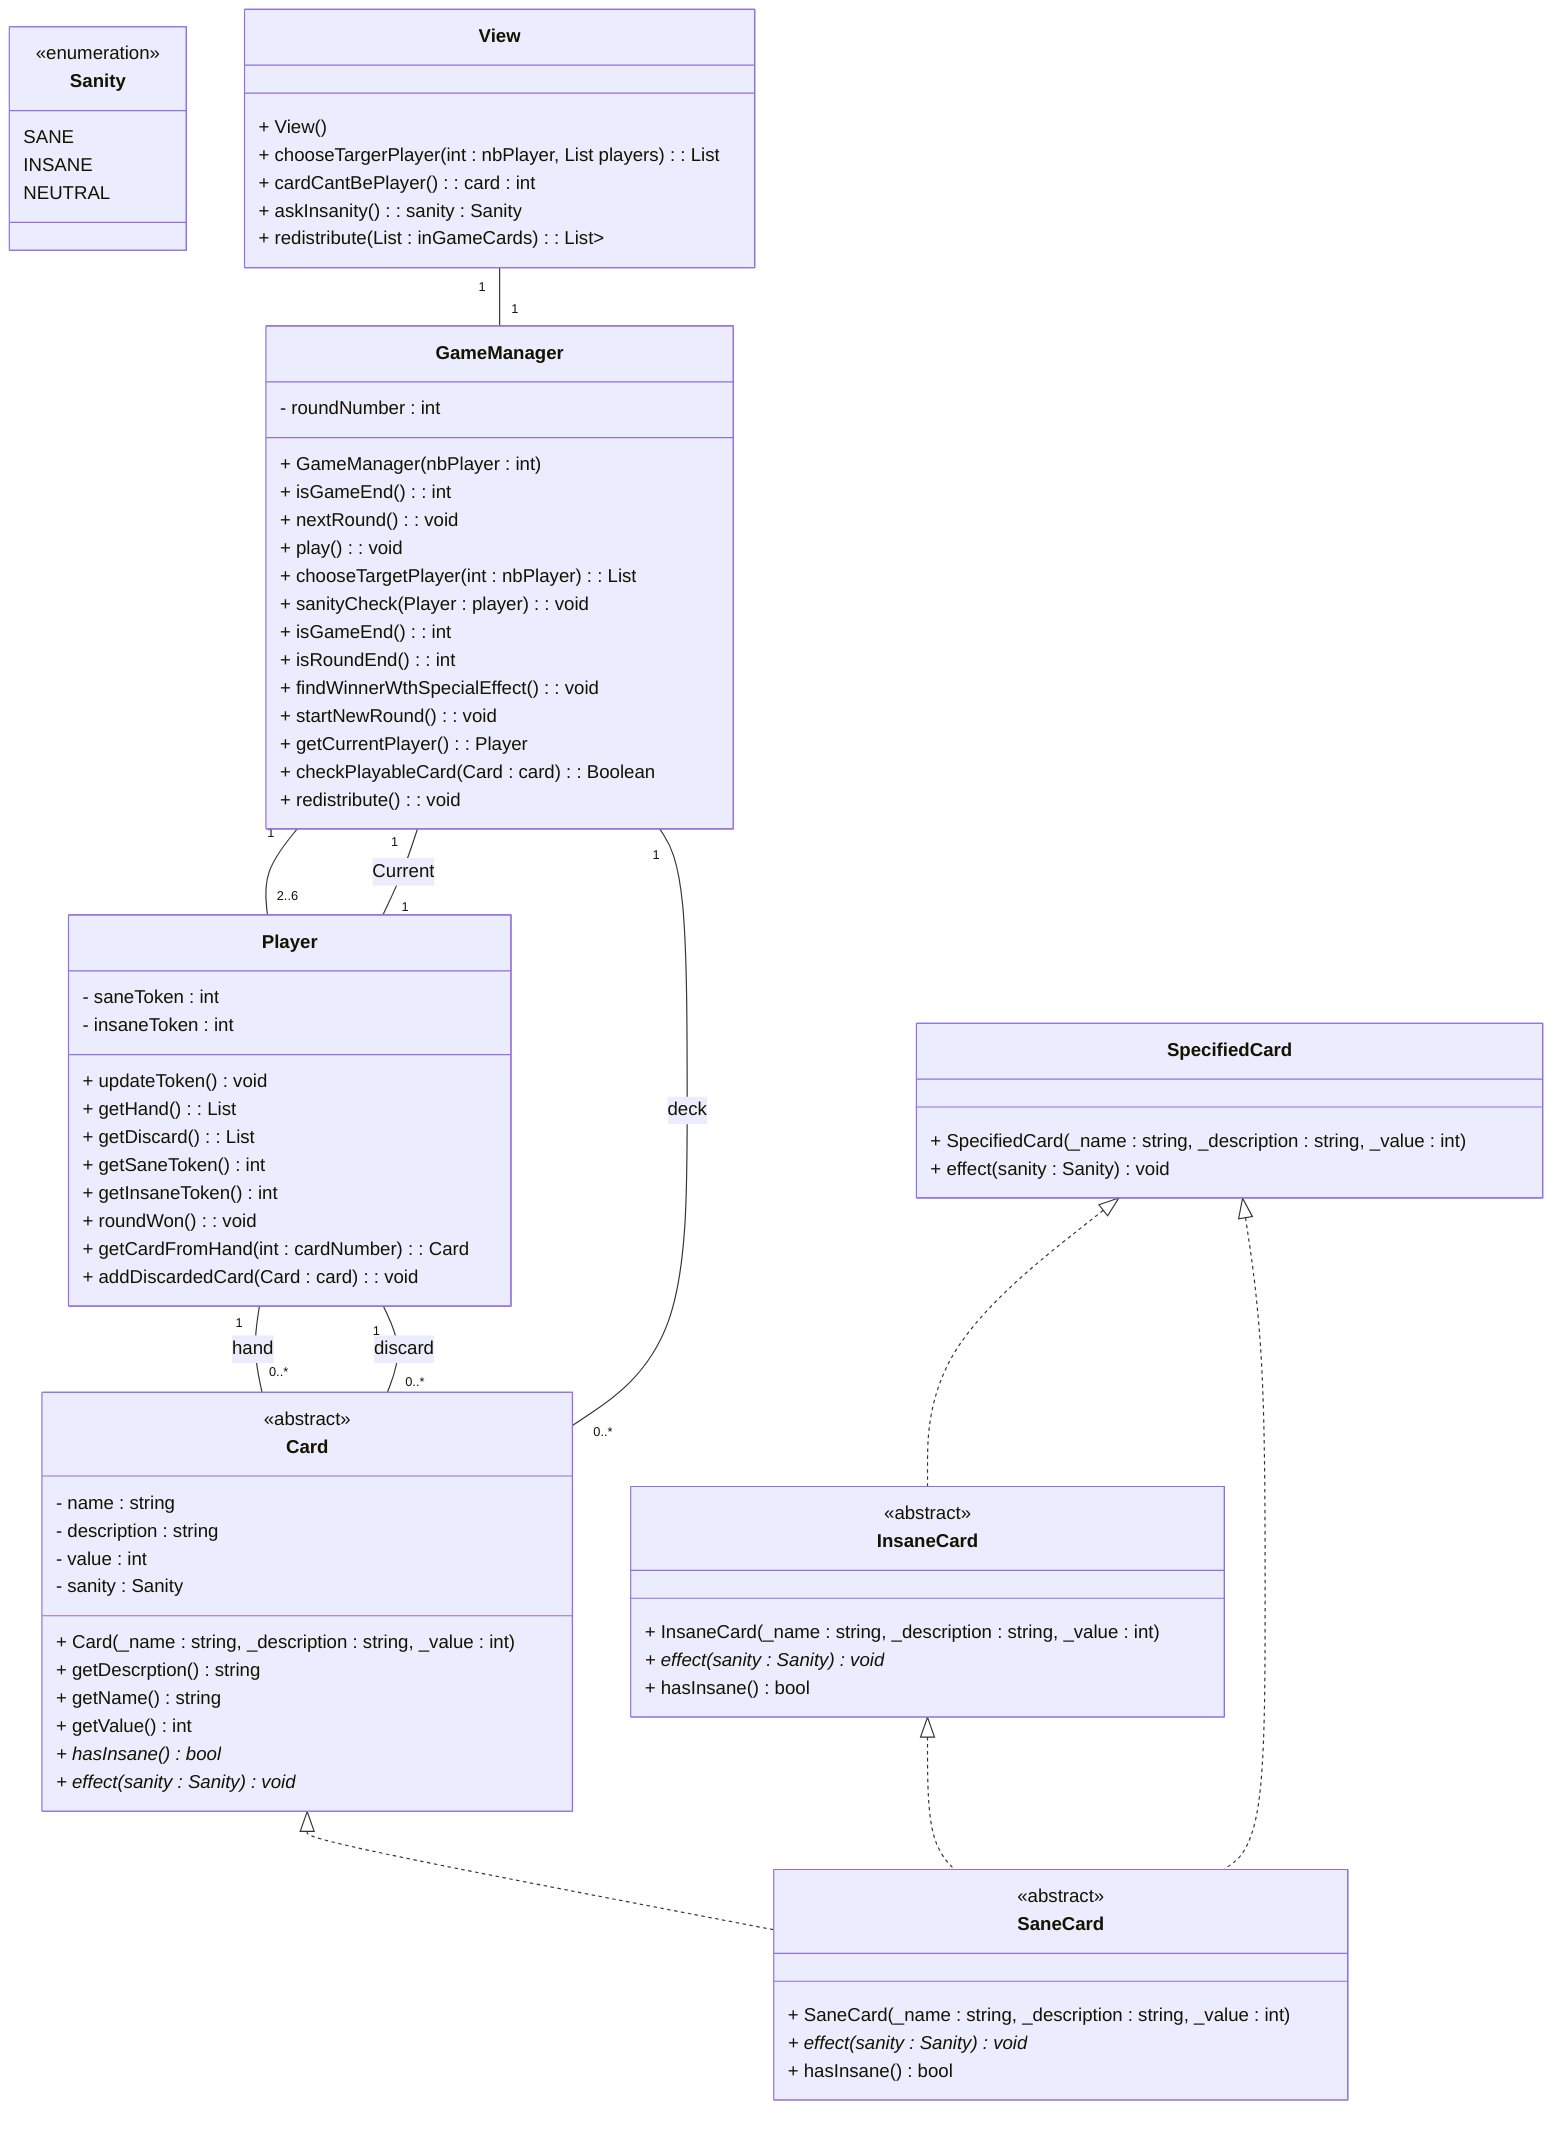 classDiagram
    class Sanity {
    <<enumeration>>
        SANE
        INSANE
        NEUTRAL
    }

    class Card {
    <<abstract>>
        - name : string
        - description : string
        - value : int
        - sanity : Sanity

        + Card(_name : string, _description : string, _value : int)
        + getDescrption() string
        + getName() string
        + getValue() int
        + hasInsane()* bool
        + effect(sanity : Sanity)* void
    }

    class SaneCard {
    <<abstract>>
        + SaneCard(_name : string, _description : string, _value : int)
        + effect(sanity : Sanity)* void
        + hasInsane() bool
    }

    class InsaneCard {
    <<abstract>>
        + InsaneCard(_name : string, _description : string, _value : int)
        + effect(sanity : Sanity)* void
        + hasInsane() bool
    }

    class SpecifiedCard {
        + SpecifiedCard(_name : string, _description : string, _value : int)
        + effect(sanity : Sanity) void
    }

    class GameManager {
        - roundNumber : int

        + GameManager(nbPlayer : int)
        + isGameEnd() : int
        + nextRound() : void
        + play() : void
        + chooseTargetPlayer(int : nbPlayer) : List<Player>
        + sanityCheck(Player : player) : void
        + isGameEnd() : int
        + isRoundEnd() : int
        + findWinnerWthSpecialEffect() : void
        + startNewRound() : void
        + getCurrentPlayer() : Player
        + checkPlayableCard(Card : card) : Boolean
        + redistribute() : void
    }

    class Player {
        - saneToken : int
        - insaneToken : int

        + updateToken() void
        + getHand() : List<Card>
        + getDiscard() : List<Card>
        + getSaneToken() int
        + getInsaneToken() int
        + roundWon() : void
        + getCardFromHand(int : cardNumber) : Card
        + addDiscardedCard(Card : card) : void
    }

    class View {
        + View()
        + chooseTargerPlayer(int : nbPlayer, List<Player> players) : List<Player>
        + cardCantBePlayer() : card : int
        + askInsanity() : sanity : Sanity
        + redistribute(List<Card> : inGameCards) : List<List<Card>>
    }

    Card <|.. SaneCard
    InsaneCard <|.. SaneCard
    SpecifiedCard <|.. SaneCard
    SpecifiedCard <|.. InsaneCard
    Player "1" -- "0..*" Card : hand
    Player "1" -- "0..*" Card : discard
    GameManager "1" -- "0..*" Card : deck
    GameManager "1" -- "2..6" Player
    GameManager "1" -- "1" Player : Current
    View "1" -- "1" GameManager